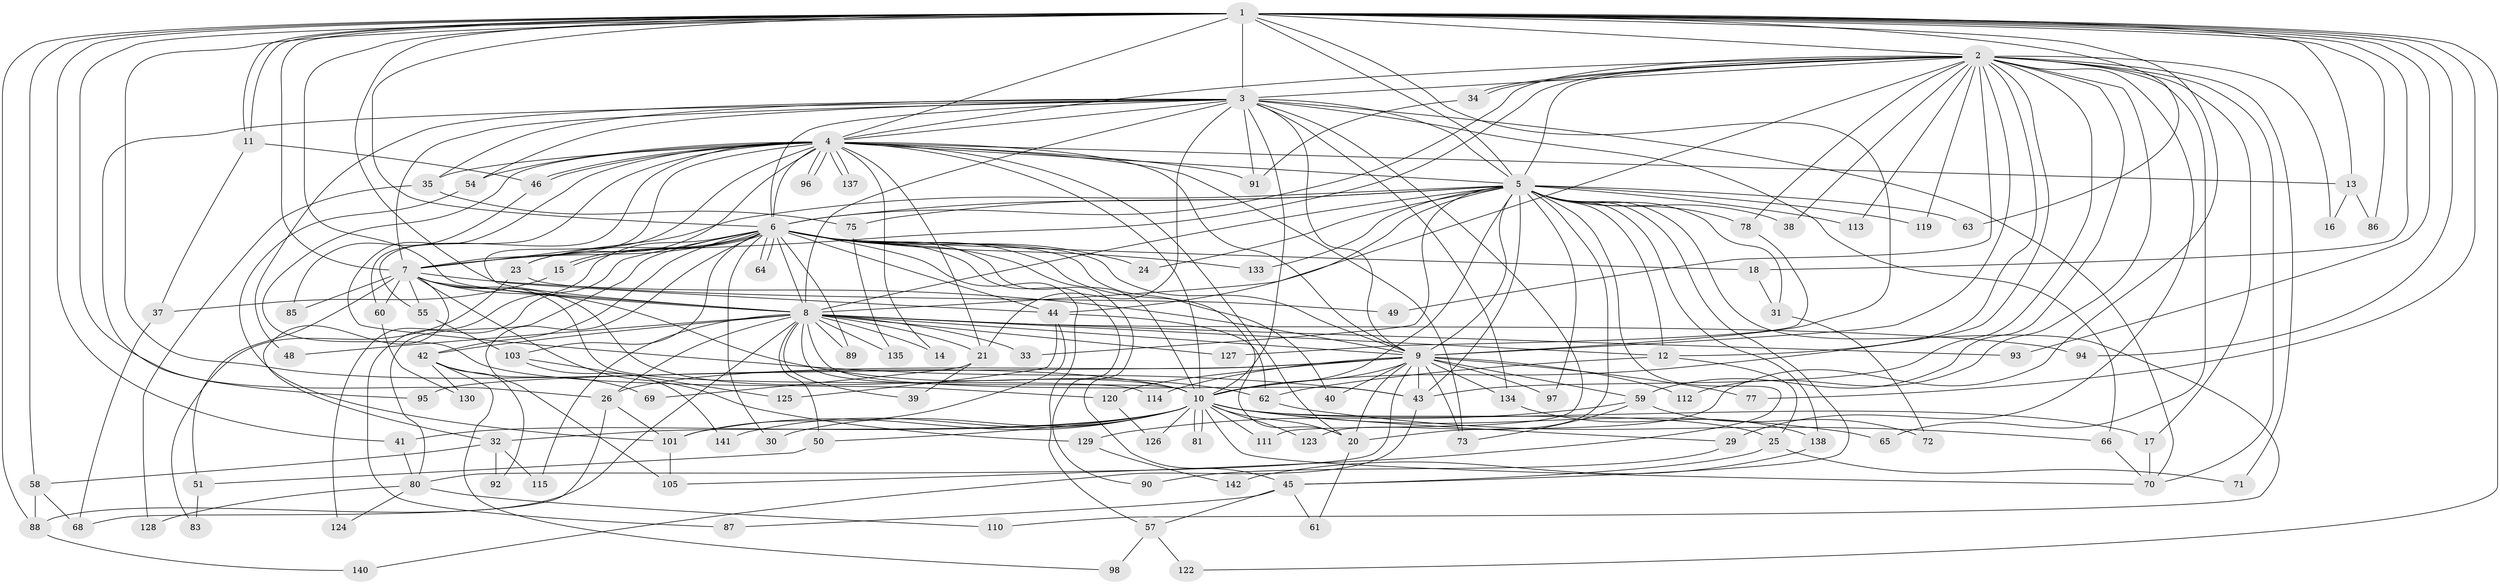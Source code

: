 // Generated by graph-tools (version 1.1) at 2025/23/03/03/25 07:23:42]
// undirected, 111 vertices, 271 edges
graph export_dot {
graph [start="1"]
  node [color=gray90,style=filled];
  1 [super="+47"];
  2 [super="+136"];
  3 [super="+19"];
  4 [super="+84"];
  5 [super="+118"];
  6 [super="+104"];
  7 [super="+52"];
  8 [super="+22"];
  9 [super="+53"];
  10 [super="+27"];
  11 [super="+99"];
  12 [super="+36"];
  13 [super="+108"];
  14;
  15;
  16;
  17 [super="+82"];
  18;
  20;
  21 [super="+28"];
  23;
  24;
  25;
  26 [super="+67"];
  29;
  30;
  31;
  32;
  33;
  34 [super="+106"];
  35;
  37;
  38;
  39;
  40;
  41;
  42;
  43 [super="+74"];
  44 [super="+56"];
  45 [super="+117"];
  46;
  48;
  49 [super="+79"];
  50;
  51;
  54 [super="+139"];
  55;
  57;
  58 [super="+102"];
  59 [super="+121"];
  60;
  61;
  62 [super="+76"];
  63;
  64;
  65;
  66 [super="+116"];
  68;
  69;
  70;
  71;
  72;
  73 [super="+100"];
  75;
  77;
  78;
  80 [super="+131"];
  81;
  83;
  85;
  86;
  87;
  88 [super="+109"];
  89;
  90;
  91;
  92;
  93;
  94;
  95;
  96;
  97;
  98;
  101 [super="+107"];
  103;
  105 [super="+132"];
  110;
  111;
  112;
  113;
  114;
  115;
  119;
  120;
  122;
  123;
  124;
  125;
  126;
  127;
  128;
  129;
  130;
  133;
  134;
  135;
  137;
  138;
  140;
  141;
  142;
  1 -- 2;
  1 -- 3;
  1 -- 4;
  1 -- 5;
  1 -- 6;
  1 -- 7;
  1 -- 8;
  1 -- 9;
  1 -- 10;
  1 -- 11;
  1 -- 11;
  1 -- 13;
  1 -- 18;
  1 -- 41;
  1 -- 44;
  1 -- 58;
  1 -- 63;
  1 -- 77;
  1 -- 88;
  1 -- 93;
  1 -- 94;
  1 -- 122;
  1 -- 20;
  1 -- 86;
  1 -- 26;
  2 -- 3;
  2 -- 4;
  2 -- 5;
  2 -- 6;
  2 -- 7;
  2 -- 8;
  2 -- 9;
  2 -- 10;
  2 -- 12;
  2 -- 16;
  2 -- 17;
  2 -- 29;
  2 -- 34;
  2 -- 34;
  2 -- 38;
  2 -- 43;
  2 -- 49 [weight=2];
  2 -- 59;
  2 -- 65;
  2 -- 71;
  2 -- 78;
  2 -- 112;
  2 -- 113;
  2 -- 119;
  2 -- 70;
  3 -- 4;
  3 -- 5 [weight=2];
  3 -- 6;
  3 -- 7;
  3 -- 8;
  3 -- 9;
  3 -- 10;
  3 -- 21;
  3 -- 35;
  3 -- 48;
  3 -- 54;
  3 -- 66;
  3 -- 91;
  3 -- 95;
  3 -- 111;
  3 -- 134;
  3 -- 70;
  4 -- 5;
  4 -- 6;
  4 -- 7 [weight=2];
  4 -- 8;
  4 -- 9;
  4 -- 10;
  4 -- 13 [weight=2];
  4 -- 14;
  4 -- 20;
  4 -- 21;
  4 -- 23;
  4 -- 35;
  4 -- 46;
  4 -- 46;
  4 -- 54;
  4 -- 55;
  4 -- 60;
  4 -- 73;
  4 -- 91;
  4 -- 96;
  4 -- 96;
  4 -- 120;
  4 -- 137;
  4 -- 137;
  4 -- 43;
  5 -- 6;
  5 -- 7;
  5 -- 8;
  5 -- 9;
  5 -- 10;
  5 -- 12;
  5 -- 24;
  5 -- 31;
  5 -- 33;
  5 -- 38;
  5 -- 44;
  5 -- 45;
  5 -- 63;
  5 -- 75;
  5 -- 78;
  5 -- 97;
  5 -- 105;
  5 -- 110;
  5 -- 113;
  5 -- 119;
  5 -- 123;
  5 -- 133;
  5 -- 138;
  5 -- 43;
  6 -- 7;
  6 -- 8;
  6 -- 9;
  6 -- 10;
  6 -- 15;
  6 -- 15;
  6 -- 18;
  6 -- 23;
  6 -- 24;
  6 -- 30;
  6 -- 40;
  6 -- 42;
  6 -- 57;
  6 -- 64;
  6 -- 64;
  6 -- 80;
  6 -- 87;
  6 -- 89;
  6 -- 90;
  6 -- 103;
  6 -- 124;
  6 -- 133;
  6 -- 44;
  6 -- 20;
  6 -- 105;
  6 -- 45;
  7 -- 8;
  7 -- 9;
  7 -- 10;
  7 -- 32;
  7 -- 51;
  7 -- 55;
  7 -- 60;
  7 -- 85;
  7 -- 114;
  7 -- 129;
  7 -- 62;
  8 -- 9;
  8 -- 10;
  8 -- 14 [weight=2];
  8 -- 26;
  8 -- 33;
  8 -- 39;
  8 -- 42;
  8 -- 43;
  8 -- 50;
  8 -- 88;
  8 -- 89;
  8 -- 94;
  8 -- 115;
  8 -- 127;
  8 -- 135;
  8 -- 48;
  8 -- 93;
  8 -- 21;
  8 -- 12;
  9 -- 10;
  9 -- 20;
  9 -- 26;
  9 -- 40;
  9 -- 59;
  9 -- 73 [weight=2];
  9 -- 77;
  9 -- 95;
  9 -- 97;
  9 -- 112;
  9 -- 120;
  9 -- 134;
  9 -- 114;
  9 -- 43;
  9 -- 80;
  10 -- 17;
  10 -- 25;
  10 -- 29;
  10 -- 30;
  10 -- 32;
  10 -- 41;
  10 -- 50;
  10 -- 65;
  10 -- 70;
  10 -- 81;
  10 -- 81;
  10 -- 101;
  10 -- 111;
  10 -- 123;
  10 -- 126;
  10 -- 141;
  10 -- 20;
  11 -- 37;
  11 -- 46;
  12 -- 25;
  12 -- 62;
  13 -- 16;
  13 -- 86;
  15 -- 37;
  17 -- 70;
  18 -- 31;
  20 -- 61;
  21 -- 39;
  21 -- 69;
  23 -- 49;
  23 -- 83;
  25 -- 45;
  25 -- 71;
  26 -- 68;
  26 -- 101;
  29 -- 90;
  31 -- 72;
  32 -- 58;
  32 -- 92;
  32 -- 115;
  34 -- 91;
  35 -- 75;
  35 -- 128;
  37 -- 68;
  41 -- 80;
  42 -- 69;
  42 -- 92;
  42 -- 98;
  42 -- 130;
  43 -- 140;
  44 -- 101;
  44 -- 125;
  44 -- 62;
  45 -- 57;
  45 -- 61;
  45 -- 87;
  46 -- 85;
  50 -- 51;
  51 -- 83;
  54 -- 101;
  55 -- 103;
  57 -- 98;
  57 -- 122;
  58 -- 68;
  58 -- 88;
  59 -- 72;
  59 -- 129;
  59 -- 73;
  60 -- 130;
  62 -- 66;
  66 -- 70;
  75 -- 135;
  78 -- 127;
  80 -- 110;
  80 -- 124;
  80 -- 128;
  88 -- 140;
  101 -- 105;
  103 -- 125;
  103 -- 141;
  120 -- 126;
  129 -- 142;
  134 -- 138;
  138 -- 142;
}
